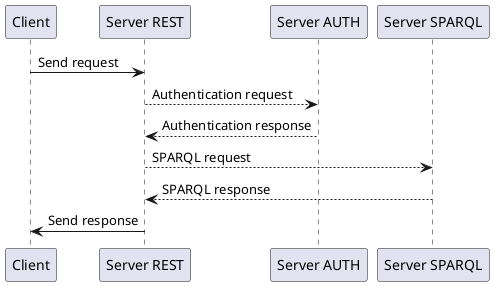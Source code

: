 @startuml

Client -> "Server REST": Send request

"Server REST" --> "Server AUTH": Authentication request
"Server REST" <-- "Server AUTH": Authentication response

"Server REST" --> "Server SPARQL": SPARQL request
"Server REST" <-- "Server SPARQL": SPARQL response

Client <- "Server REST": Send response

@enduml
